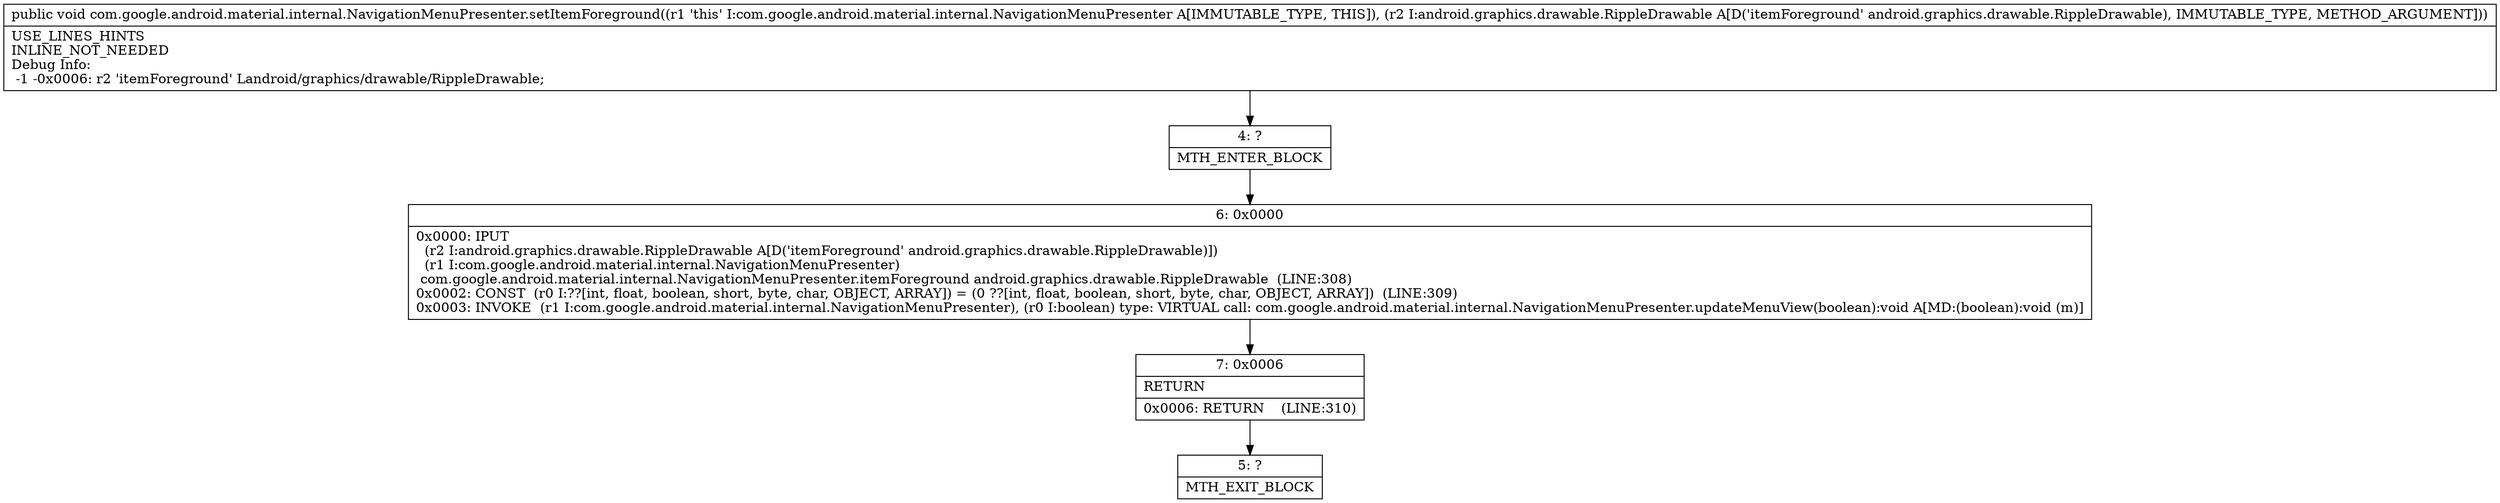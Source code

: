 digraph "CFG forcom.google.android.material.internal.NavigationMenuPresenter.setItemForeground(Landroid\/graphics\/drawable\/RippleDrawable;)V" {
Node_4 [shape=record,label="{4\:\ ?|MTH_ENTER_BLOCK\l}"];
Node_6 [shape=record,label="{6\:\ 0x0000|0x0000: IPUT  \l  (r2 I:android.graphics.drawable.RippleDrawable A[D('itemForeground' android.graphics.drawable.RippleDrawable)])\l  (r1 I:com.google.android.material.internal.NavigationMenuPresenter)\l com.google.android.material.internal.NavigationMenuPresenter.itemForeground android.graphics.drawable.RippleDrawable  (LINE:308)\l0x0002: CONST  (r0 I:??[int, float, boolean, short, byte, char, OBJECT, ARRAY]) = (0 ??[int, float, boolean, short, byte, char, OBJECT, ARRAY])  (LINE:309)\l0x0003: INVOKE  (r1 I:com.google.android.material.internal.NavigationMenuPresenter), (r0 I:boolean) type: VIRTUAL call: com.google.android.material.internal.NavigationMenuPresenter.updateMenuView(boolean):void A[MD:(boolean):void (m)]\l}"];
Node_7 [shape=record,label="{7\:\ 0x0006|RETURN\l|0x0006: RETURN    (LINE:310)\l}"];
Node_5 [shape=record,label="{5\:\ ?|MTH_EXIT_BLOCK\l}"];
MethodNode[shape=record,label="{public void com.google.android.material.internal.NavigationMenuPresenter.setItemForeground((r1 'this' I:com.google.android.material.internal.NavigationMenuPresenter A[IMMUTABLE_TYPE, THIS]), (r2 I:android.graphics.drawable.RippleDrawable A[D('itemForeground' android.graphics.drawable.RippleDrawable), IMMUTABLE_TYPE, METHOD_ARGUMENT]))  | USE_LINES_HINTS\lINLINE_NOT_NEEDED\lDebug Info:\l  \-1 \-0x0006: r2 'itemForeground' Landroid\/graphics\/drawable\/RippleDrawable;\l}"];
MethodNode -> Node_4;Node_4 -> Node_6;
Node_6 -> Node_7;
Node_7 -> Node_5;
}

